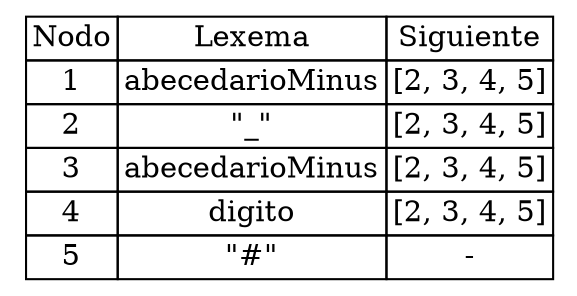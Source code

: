 digraph followTable {
node [shape=plaintext];
table [label=<
<table border="0" cellborder="1" cellspacing="0">
<tr><td>Nodo</td><td>Lexema</td><td>Siguiente</td></tr>
<tr><td>1</td><td>abecedarioMinus</td><td>[2, 3, 4, 5]</td></tr>
<tr><td>2</td><td>"_"</td><td>[2, 3, 4, 5]</td></tr>
<tr><td>3</td><td>abecedarioMinus</td><td>[2, 3, 4, 5]</td></tr>
<tr><td>4</td><td>digito</td><td>[2, 3, 4, 5]</td></tr>
<tr><td>5</td><td>"#"</td><td>-</td></tr>
</table>
>]
;}